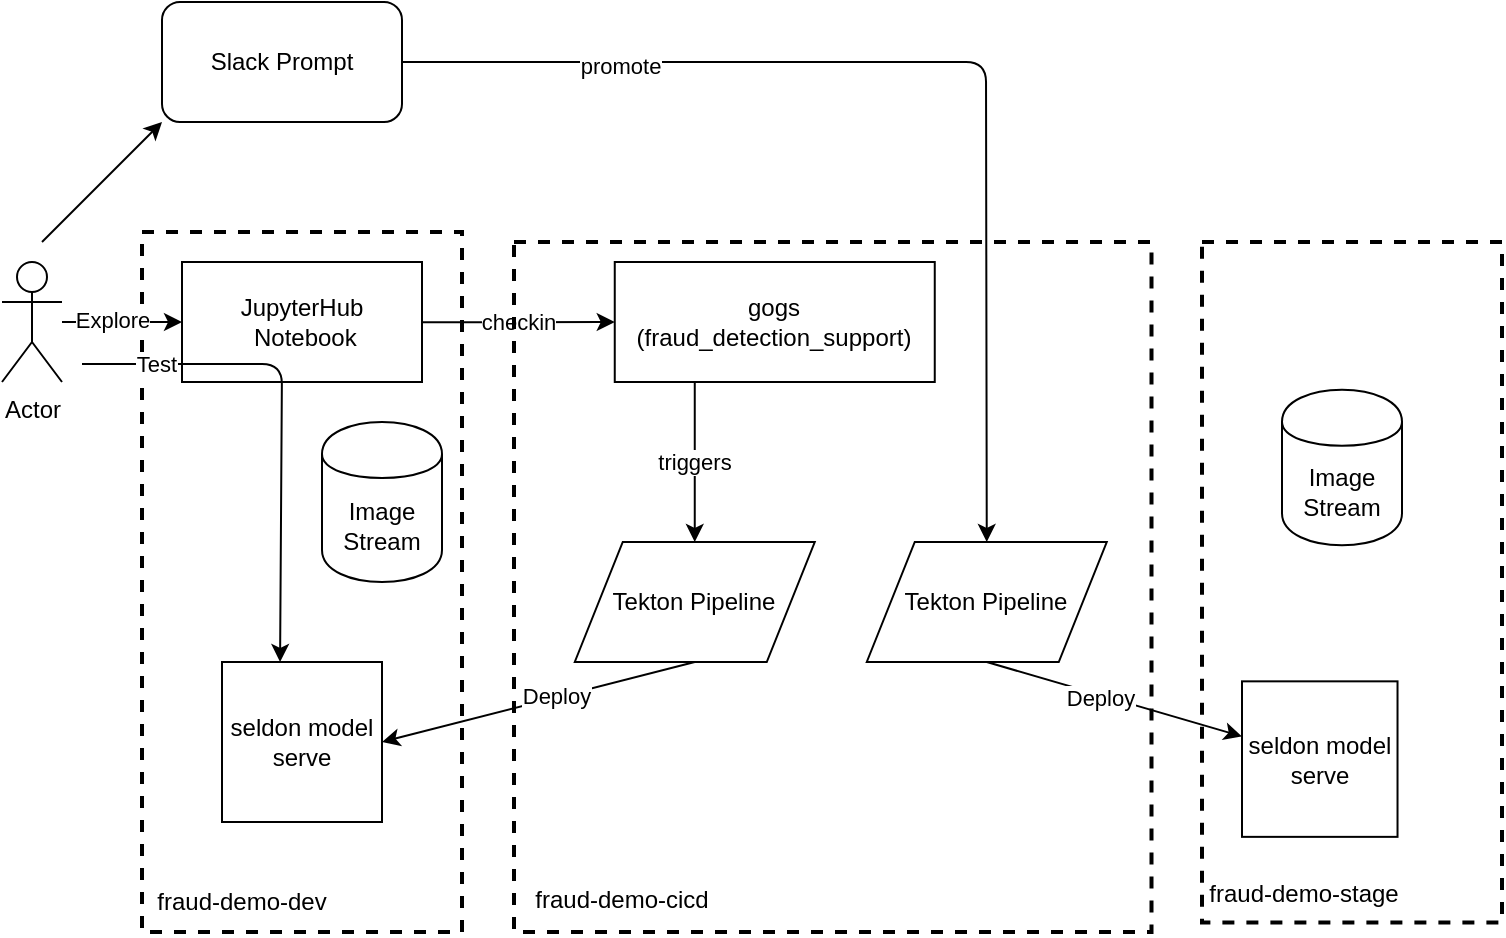 <mxfile version="13.7.3" type="device"><diagram id="dnrM3sIMY-sEHHUF3f2C" name="Page-1"><mxGraphModel dx="1106" dy="980" grid="1" gridSize="10" guides="1" tooltips="1" connect="1" arrows="1" fold="1" page="1" pageScale="1" pageWidth="1169" pageHeight="827" math="0" shadow="0"><root><mxCell id="0"/><mxCell id="1" parent="0"/><mxCell id="JllLbvZPum_l1YWJlZWg-1" value="JupyterHub&lt;br&gt;&amp;nbsp;Notebook" style="rounded=0;whiteSpace=wrap;html=1;" parent="1" vertex="1"><mxGeometry x="100" y="140" width="120" height="60" as="geometry"/></mxCell><mxCell id="JllLbvZPum_l1YWJlZWg-22" value="" style="group" parent="1" vertex="1" connectable="0"><mxGeometry x="80" y="125" width="160" height="350" as="geometry"/></mxCell><mxCell id="JllLbvZPum_l1YWJlZWg-21" value="fraud-demo-dev" style="text;html=1;strokeColor=none;fillColor=none;align=center;verticalAlign=middle;whiteSpace=wrap;rounded=0;dashed=1;" parent="JllLbvZPum_l1YWJlZWg-22" vertex="1"><mxGeometry y="325" width="100" height="20" as="geometry"/></mxCell><mxCell id="JllLbvZPum_l1YWJlZWg-13" value="Image Stream" style="shape=cylinder;whiteSpace=wrap;html=1;boundedLbl=1;backgroundOutline=1;" parent="JllLbvZPum_l1YWJlZWg-22" vertex="1"><mxGeometry x="90" y="95" width="60" height="80" as="geometry"/></mxCell><mxCell id="JllLbvZPum_l1YWJlZWg-19" value="" style="rounded=0;whiteSpace=wrap;html=1;fillColor=none;dashed=1;strokeWidth=2;" parent="JllLbvZPum_l1YWJlZWg-22" vertex="1"><mxGeometry width="160" height="350" as="geometry"/></mxCell><mxCell id="JllLbvZPum_l1YWJlZWg-37" value="" style="endArrow=classic;html=1;entryX=0.363;entryY=0;entryDx=0;entryDy=0;entryPerimeter=0;" parent="JllLbvZPum_l1YWJlZWg-22" target="JllLbvZPum_l1YWJlZWg-7" edge="1"><mxGeometry width="50" height="50" relative="1" as="geometry"><mxPoint x="-30" y="66" as="sourcePoint"/><mxPoint x="70.08" y="195.9" as="targetPoint"/><Array as="points"><mxPoint x="70" y="66"/></Array></mxGeometry></mxCell><mxCell id="JllLbvZPum_l1YWJlZWg-39" value="Test" style="edgeLabel;html=1;align=center;verticalAlign=middle;resizable=0;points=[];" parent="JllLbvZPum_l1YWJlZWg-37" vertex="1" connectable="0"><mxGeometry x="-0.703" relative="1" as="geometry"><mxPoint as="offset"/></mxGeometry></mxCell><mxCell id="JllLbvZPum_l1YWJlZWg-23" value="" style="group;dashed=1;" parent="1" vertex="1" connectable="0"><mxGeometry x="600" y="130" width="160" height="347" as="geometry"/></mxCell><mxCell id="JllLbvZPum_l1YWJlZWg-24" value="" style="rounded=0;whiteSpace=wrap;html=1;fillColor=none;dashed=1;strokeWidth=2;" parent="JllLbvZPum_l1YWJlZWg-23" vertex="1"><mxGeometry x="10" width="150" height="340.196" as="geometry"/></mxCell><mxCell id="JllLbvZPum_l1YWJlZWg-25" value="fraud-demo-stage" style="text;html=1;strokeColor=none;fillColor=none;align=center;verticalAlign=middle;whiteSpace=wrap;rounded=0;dashed=1;" parent="JllLbvZPum_l1YWJlZWg-23" vertex="1"><mxGeometry x="11" y="315.896" width="100" height="19.44" as="geometry"/></mxCell><mxCell id="JllLbvZPum_l1YWJlZWg-16" value="Image Stream" style="shape=cylinder;whiteSpace=wrap;html=1;boundedLbl=1;backgroundOutline=1;" parent="JllLbvZPum_l1YWJlZWg-23" vertex="1"><mxGeometry x="50" y="73.871" width="60" height="77.759" as="geometry"/></mxCell><mxCell id="JllLbvZPum_l1YWJlZWg-8" value="seldon model serve" style="whiteSpace=wrap;html=1;aspect=fixed;" parent="JllLbvZPum_l1YWJlZWg-23" vertex="1"><mxGeometry x="30" y="219.669" width="77.759" height="77.759" as="geometry"/></mxCell><mxCell id="JllLbvZPum_l1YWJlZWg-2" value="gogs&lt;br&gt;(fraud_detection_support)" style="rounded=0;whiteSpace=wrap;html=1;" parent="1" vertex="1"><mxGeometry x="316.38" y="140" width="160" height="60" as="geometry"/></mxCell><mxCell id="JllLbvZPum_l1YWJlZWg-4" value="Actor" style="shape=umlActor;verticalLabelPosition=bottom;verticalAlign=top;html=1;outlineConnect=0;" parent="1" vertex="1"><mxGeometry x="10" y="140" width="30" height="60" as="geometry"/></mxCell><mxCell id="JllLbvZPum_l1YWJlZWg-5" value="Tekton Pipeline" style="shape=parallelogram;perimeter=parallelogramPerimeter;whiteSpace=wrap;html=1;" parent="1" vertex="1"><mxGeometry x="296.38" y="280" width="120" height="60" as="geometry"/></mxCell><mxCell id="JllLbvZPum_l1YWJlZWg-6" value="triggers" style="endArrow=classic;html=1;entryX=0.5;entryY=0;entryDx=0;entryDy=0;exitX=0.25;exitY=1;exitDx=0;exitDy=0;" parent="1" source="JllLbvZPum_l1YWJlZWg-2" target="JllLbvZPum_l1YWJlZWg-5" edge="1"><mxGeometry width="50" height="50" relative="1" as="geometry"><mxPoint x="320" y="220" as="sourcePoint"/><mxPoint x="370" y="170" as="targetPoint"/></mxGeometry></mxCell><mxCell id="JllLbvZPum_l1YWJlZWg-7" value="seldon model serve" style="whiteSpace=wrap;html=1;aspect=fixed;" parent="1" vertex="1"><mxGeometry x="120" y="340" width="80" height="80" as="geometry"/></mxCell><mxCell id="JllLbvZPum_l1YWJlZWg-9" value="Tekton Pipeline" style="shape=parallelogram;perimeter=parallelogramPerimeter;whiteSpace=wrap;html=1;" parent="1" vertex="1"><mxGeometry x="442.38" y="280" width="120" height="60" as="geometry"/></mxCell><mxCell id="JllLbvZPum_l1YWJlZWg-10" value="Slack Prompt" style="rounded=1;whiteSpace=wrap;html=1;" parent="1" vertex="1"><mxGeometry x="90" y="10" width="120" height="60" as="geometry"/></mxCell><mxCell id="JllLbvZPum_l1YWJlZWg-11" value="" style="endArrow=classic;html=1;exitX=1;exitY=0.5;exitDx=0;exitDy=0;entryX=0.5;entryY=0;entryDx=0;entryDy=0;" parent="1" source="JllLbvZPum_l1YWJlZWg-10" target="JllLbvZPum_l1YWJlZWg-9" edge="1"><mxGeometry width="50" height="50" relative="1" as="geometry"><mxPoint x="190" y="90" as="sourcePoint"/><mxPoint x="460" y="199" as="targetPoint"/><Array as="points"><mxPoint x="502" y="40"/></Array></mxGeometry></mxCell><mxCell id="JllLbvZPum_l1YWJlZWg-12" value="promote" style="edgeLabel;html=1;align=center;verticalAlign=middle;resizable=0;points=[];" parent="JllLbvZPum_l1YWJlZWg-11" vertex="1" connectable="0"><mxGeometry x="-0.59" y="-2" relative="1" as="geometry"><mxPoint as="offset"/></mxGeometry></mxCell><mxCell id="JllLbvZPum_l1YWJlZWg-14" value="" style="endArrow=classic;html=1;entryX=1;entryY=0.5;entryDx=0;entryDy=0;exitX=0.5;exitY=1;exitDx=0;exitDy=0;" parent="1" source="JllLbvZPum_l1YWJlZWg-5" target="JllLbvZPum_l1YWJlZWg-7" edge="1"><mxGeometry width="50" height="50" relative="1" as="geometry"><mxPoint x="260" y="330" as="sourcePoint"/><mxPoint x="310" y="280" as="targetPoint"/></mxGeometry></mxCell><mxCell id="JllLbvZPum_l1YWJlZWg-15" value="Deploy" style="edgeLabel;html=1;align=center;verticalAlign=middle;resizable=0;points=[];" parent="JllLbvZPum_l1YWJlZWg-14" vertex="1" connectable="0"><mxGeometry x="-0.117" y="-1" relative="1" as="geometry"><mxPoint as="offset"/></mxGeometry></mxCell><mxCell id="JllLbvZPum_l1YWJlZWg-17" value="" style="endArrow=classic;html=1;exitX=0.5;exitY=1;exitDx=0;exitDy=0;" parent="1" source="JllLbvZPum_l1YWJlZWg-9" target="JllLbvZPum_l1YWJlZWg-8" edge="1"><mxGeometry width="50" height="50" relative="1" as="geometry"><mxPoint x="456" y="260" as="sourcePoint"/><mxPoint x="336" y="380" as="targetPoint"/></mxGeometry></mxCell><mxCell id="JllLbvZPum_l1YWJlZWg-18" value="Deploy" style="edgeLabel;html=1;align=center;verticalAlign=middle;resizable=0;points=[];" parent="JllLbvZPum_l1YWJlZWg-17" vertex="1" connectable="0"><mxGeometry x="-0.117" y="-1" relative="1" as="geometry"><mxPoint as="offset"/></mxGeometry></mxCell><mxCell id="JllLbvZPum_l1YWJlZWg-26" value="checkin" style="endArrow=classic;html=1;entryX=0;entryY=0.5;entryDx=0;entryDy=0;exitX=0.875;exitY=0.129;exitDx=0;exitDy=0;exitPerimeter=0;" parent="1" source="JllLbvZPum_l1YWJlZWg-19" target="JllLbvZPum_l1YWJlZWg-2" edge="1"><mxGeometry width="50" height="50" relative="1" as="geometry"><mxPoint x="160" y="100" as="sourcePoint"/><mxPoint x="280" y="90" as="targetPoint"/></mxGeometry></mxCell><mxCell id="JllLbvZPum_l1YWJlZWg-28" value="" style="endArrow=classic;html=1;entryX=0;entryY=0.5;entryDx=0;entryDy=0;" parent="1" target="JllLbvZPum_l1YWJlZWg-1" edge="1"><mxGeometry width="50" height="50" relative="1" as="geometry"><mxPoint x="40" y="170" as="sourcePoint"/><mxPoint x="110" y="150" as="targetPoint"/></mxGeometry></mxCell><mxCell id="JllLbvZPum_l1YWJlZWg-38" value="Explore" style="edgeLabel;html=1;align=center;verticalAlign=middle;resizable=0;points=[];" parent="JllLbvZPum_l1YWJlZWg-28" vertex="1" connectable="0"><mxGeometry x="-0.16" y="1" relative="1" as="geometry"><mxPoint as="offset"/></mxGeometry></mxCell><mxCell id="JllLbvZPum_l1YWJlZWg-29" value="" style="endArrow=classic;html=1;entryX=0;entryY=1;entryDx=0;entryDy=0;" parent="1" target="JllLbvZPum_l1YWJlZWg-10" edge="1"><mxGeometry width="50" height="50" relative="1" as="geometry"><mxPoint x="30" y="130" as="sourcePoint"/><mxPoint x="110" y="180" as="targetPoint"/></mxGeometry></mxCell><mxCell id="JllLbvZPum_l1YWJlZWg-35" value="" style="group" parent="1" vertex="1" connectable="0"><mxGeometry x="266" y="130" width="318.75" height="345" as="geometry"/></mxCell><mxCell id="JllLbvZPum_l1YWJlZWg-36" value="" style="group" parent="JllLbvZPum_l1YWJlZWg-35" vertex="1" connectable="0"><mxGeometry x="-76" width="394.75" height="345" as="geometry"/></mxCell><mxCell id="JllLbvZPum_l1YWJlZWg-31" value="" style="rounded=0;whiteSpace=wrap;html=1;fillColor=none;dashed=1;strokeWidth=2;" parent="JllLbvZPum_l1YWJlZWg-36" vertex="1"><mxGeometry x="76" width="318.75" height="345" as="geometry"/></mxCell><mxCell id="JllLbvZPum_l1YWJlZWg-30" value="" style="group" parent="JllLbvZPum_l1YWJlZWg-36" vertex="1" connectable="0"><mxGeometry y="315" width="340" height="28" as="geometry"/></mxCell><mxCell id="JllLbvZPum_l1YWJlZWg-32" value="fraud-demo-cicd" style="text;html=1;strokeColor=none;fillColor=none;align=center;verticalAlign=middle;whiteSpace=wrap;rounded=0;dashed=1;" parent="JllLbvZPum_l1YWJlZWg-30" vertex="1"><mxGeometry x="70" width="120" height="27.44" as="geometry"/></mxCell></root></mxGraphModel></diagram></mxfile>